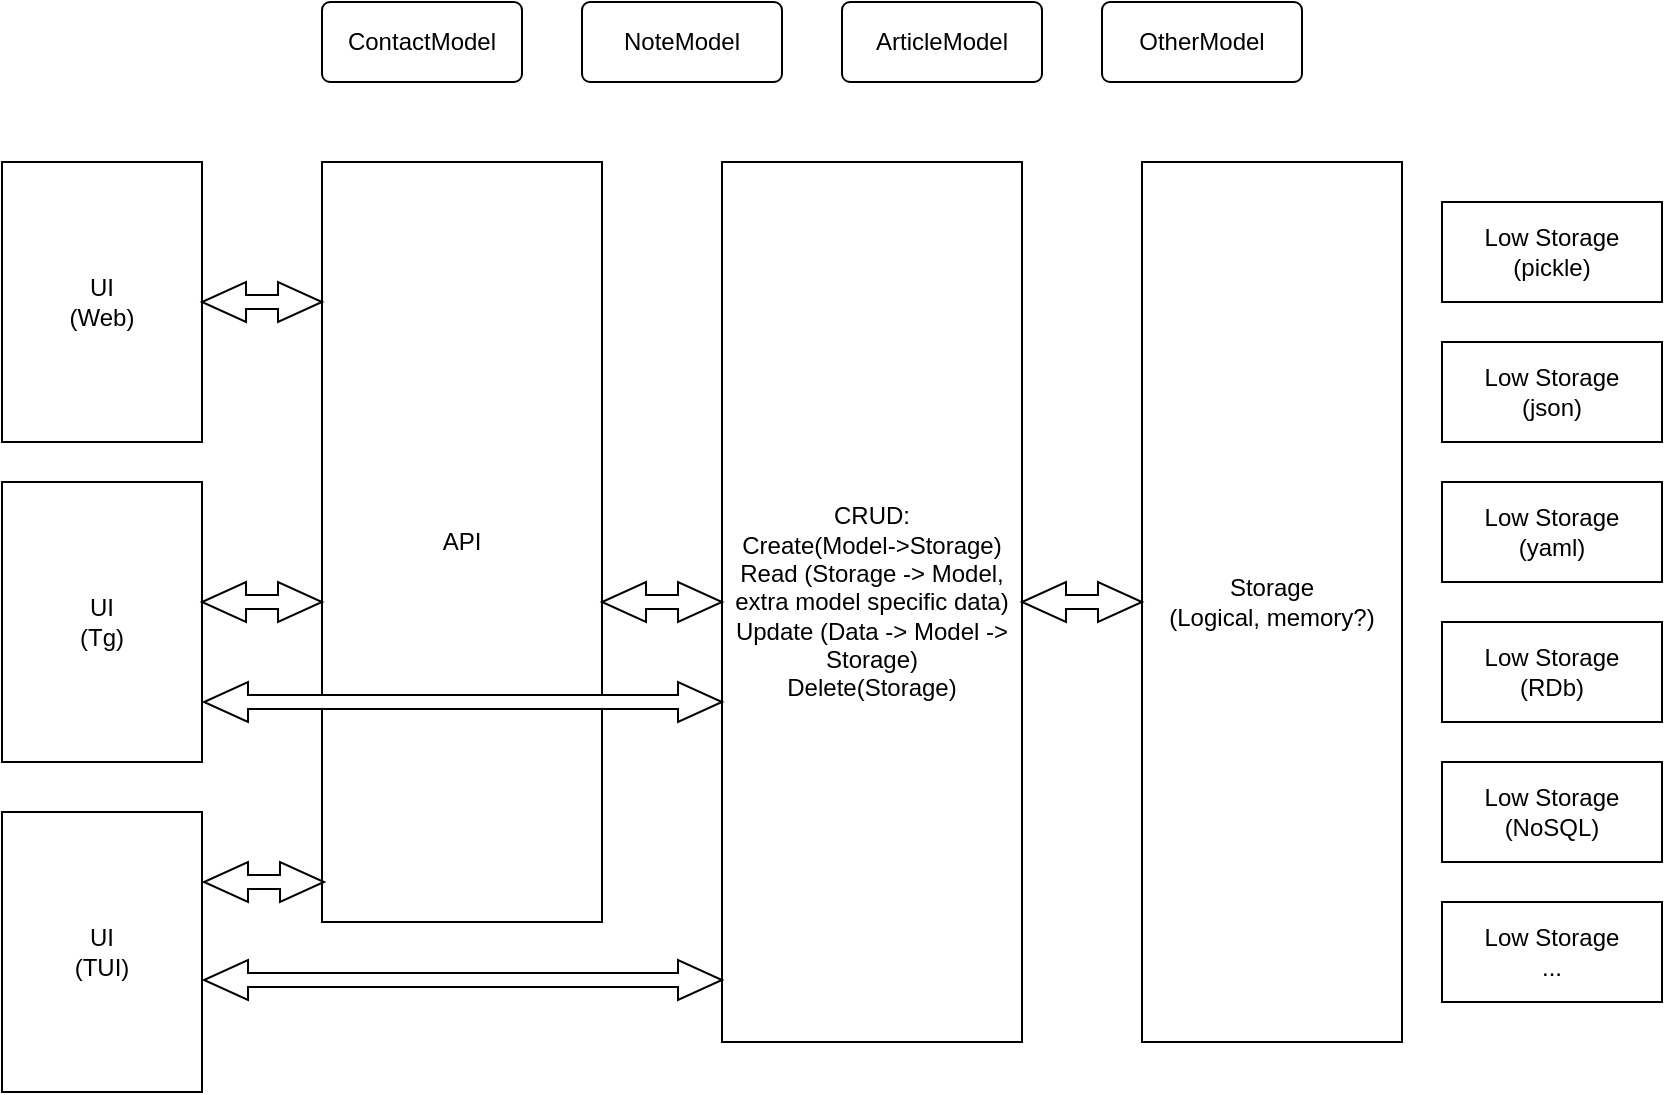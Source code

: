 <mxfile version="23.0.2" type="device">
  <diagram id="wFE0QG_FPsp0jaGvCLVb" name="Page-1">
    <mxGraphModel dx="1050" dy="621" grid="1" gridSize="10" guides="1" tooltips="1" connect="1" arrows="1" fold="1" page="1" pageScale="1" pageWidth="850" pageHeight="1100" math="0" shadow="0">
      <root>
        <mxCell id="0" />
        <mxCell id="1" parent="0" />
        <mxCell id="oo3DCVxomcwvjLqp0UHB-1" value="ContactModel" style="rounded=1;arcSize=10;whiteSpace=wrap;html=1;align=center;" vertex="1" parent="1">
          <mxGeometry x="180" y="40" width="100" height="40" as="geometry" />
        </mxCell>
        <mxCell id="oo3DCVxomcwvjLqp0UHB-2" value="NoteModel" style="rounded=1;arcSize=10;whiteSpace=wrap;html=1;align=center;" vertex="1" parent="1">
          <mxGeometry x="310" y="40" width="100" height="40" as="geometry" />
        </mxCell>
        <mxCell id="oo3DCVxomcwvjLqp0UHB-3" value="ArticleModel" style="rounded=1;arcSize=10;whiteSpace=wrap;html=1;align=center;" vertex="1" parent="1">
          <mxGeometry x="440" y="40" width="100" height="40" as="geometry" />
        </mxCell>
        <mxCell id="oo3DCVxomcwvjLqp0UHB-4" value="OtherModel" style="rounded=1;arcSize=10;whiteSpace=wrap;html=1;align=center;" vertex="1" parent="1">
          <mxGeometry x="570" y="40" width="100" height="40" as="geometry" />
        </mxCell>
        <mxCell id="oo3DCVxomcwvjLqp0UHB-6" value="Low Storage&lt;br&gt;(pickle)" style="html=1;whiteSpace=wrap;" vertex="1" parent="1">
          <mxGeometry x="740" y="140" width="110" height="50" as="geometry" />
        </mxCell>
        <mxCell id="oo3DCVxomcwvjLqp0UHB-7" value="Low Storage&lt;br&gt;(json)" style="html=1;whiteSpace=wrap;" vertex="1" parent="1">
          <mxGeometry x="740" y="210" width="110" height="50" as="geometry" />
        </mxCell>
        <mxCell id="oo3DCVxomcwvjLqp0UHB-8" value="Low Storage&lt;br&gt;(yaml)" style="html=1;whiteSpace=wrap;" vertex="1" parent="1">
          <mxGeometry x="740" y="280" width="110" height="50" as="geometry" />
        </mxCell>
        <mxCell id="oo3DCVxomcwvjLqp0UHB-9" value="Low Storage&lt;br&gt;(RDb)" style="html=1;whiteSpace=wrap;" vertex="1" parent="1">
          <mxGeometry x="740" y="350" width="110" height="50" as="geometry" />
        </mxCell>
        <mxCell id="oo3DCVxomcwvjLqp0UHB-10" value="Low Storage&lt;br&gt;(NoSQL)" style="html=1;whiteSpace=wrap;" vertex="1" parent="1">
          <mxGeometry x="740" y="420" width="110" height="50" as="geometry" />
        </mxCell>
        <mxCell id="oo3DCVxomcwvjLqp0UHB-11" value="Low Storage&lt;br&gt;..." style="html=1;whiteSpace=wrap;" vertex="1" parent="1">
          <mxGeometry x="740" y="490" width="110" height="50" as="geometry" />
        </mxCell>
        <mxCell id="oo3DCVxomcwvjLqp0UHB-13" value="Storage&lt;br&gt;(Logical, memory?)" style="html=1;whiteSpace=wrap;" vertex="1" parent="1">
          <mxGeometry x="590" y="120" width="130" height="440" as="geometry" />
        </mxCell>
        <mxCell id="oo3DCVxomcwvjLqp0UHB-14" value="CRUD:&lt;br&gt;Create(Model-&amp;gt;Storage)&lt;br&gt;Read (Storage -&amp;gt; Model, extra model specific data)&lt;br&gt;Update (Data -&amp;gt; Model -&amp;gt; Storage)&lt;br&gt;Delete(Storage)" style="html=1;whiteSpace=wrap;" vertex="1" parent="1">
          <mxGeometry x="380" y="120" width="150" height="440" as="geometry" />
        </mxCell>
        <mxCell id="oo3DCVxomcwvjLqp0UHB-15" value="API" style="html=1;whiteSpace=wrap;" vertex="1" parent="1">
          <mxGeometry x="180" y="120" width="140" height="380" as="geometry" />
        </mxCell>
        <mxCell id="oo3DCVxomcwvjLqp0UHB-16" value="UI&lt;br&gt;(Web)" style="html=1;whiteSpace=wrap;" vertex="1" parent="1">
          <mxGeometry x="20" y="120" width="100" height="140" as="geometry" />
        </mxCell>
        <mxCell id="oo3DCVxomcwvjLqp0UHB-17" value="UI&lt;br&gt;(Tg)" style="html=1;whiteSpace=wrap;" vertex="1" parent="1">
          <mxGeometry x="20" y="280" width="100" height="140" as="geometry" />
        </mxCell>
        <mxCell id="oo3DCVxomcwvjLqp0UHB-18" value="UI&lt;br&gt;(TUI)" style="html=1;whiteSpace=wrap;" vertex="1" parent="1">
          <mxGeometry x="20" y="445" width="100" height="140" as="geometry" />
        </mxCell>
        <mxCell id="oo3DCVxomcwvjLqp0UHB-19" value="" style="html=1;shadow=0;dashed=0;align=center;verticalAlign=middle;shape=mxgraph.arrows2.twoWayArrow;dy=0.65;dx=22;" vertex="1" parent="1">
          <mxGeometry x="120" y="180" width="60" height="20" as="geometry" />
        </mxCell>
        <mxCell id="oo3DCVxomcwvjLqp0UHB-20" value="" style="html=1;shadow=0;dashed=0;align=center;verticalAlign=middle;shape=mxgraph.arrows2.twoWayArrow;dy=0.65;dx=22;" vertex="1" parent="1">
          <mxGeometry x="120" y="330" width="60" height="20" as="geometry" />
        </mxCell>
        <mxCell id="oo3DCVxomcwvjLqp0UHB-21" value="" style="html=1;shadow=0;dashed=0;align=center;verticalAlign=middle;shape=mxgraph.arrows2.twoWayArrow;dy=0.65;dx=22;" vertex="1" parent="1">
          <mxGeometry x="121" y="470" width="60" height="20" as="geometry" />
        </mxCell>
        <mxCell id="oo3DCVxomcwvjLqp0UHB-22" value="" style="html=1;shadow=0;dashed=0;align=center;verticalAlign=middle;shape=mxgraph.arrows2.twoWayArrow;dy=0.65;dx=22;" vertex="1" parent="1">
          <mxGeometry x="121" y="519" width="259" height="20" as="geometry" />
        </mxCell>
        <mxCell id="oo3DCVxomcwvjLqp0UHB-23" value="" style="html=1;shadow=0;dashed=0;align=center;verticalAlign=middle;shape=mxgraph.arrows2.twoWayArrow;dy=0.65;dx=22;" vertex="1" parent="1">
          <mxGeometry x="320" y="330" width="60" height="20" as="geometry" />
        </mxCell>
        <mxCell id="oo3DCVxomcwvjLqp0UHB-24" value="" style="html=1;shadow=0;dashed=0;align=center;verticalAlign=middle;shape=mxgraph.arrows2.twoWayArrow;dy=0.65;dx=22;" vertex="1" parent="1">
          <mxGeometry x="530" y="330" width="60" height="20" as="geometry" />
        </mxCell>
        <mxCell id="oo3DCVxomcwvjLqp0UHB-25" value="" style="html=1;shadow=0;dashed=0;align=center;verticalAlign=middle;shape=mxgraph.arrows2.twoWayArrow;dy=0.65;dx=22;" vertex="1" parent="1">
          <mxGeometry x="121" y="380" width="259" height="20" as="geometry" />
        </mxCell>
      </root>
    </mxGraphModel>
  </diagram>
</mxfile>
